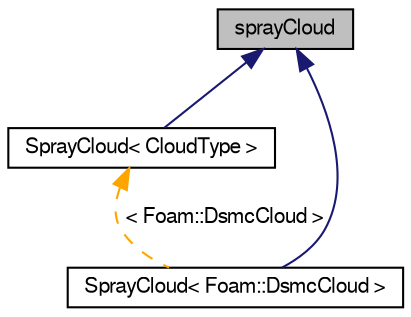 digraph "sprayCloud"
{
  bgcolor="transparent";
  edge [fontname="FreeSans",fontsize="10",labelfontname="FreeSans",labelfontsize="10"];
  node [fontname="FreeSans",fontsize="10",shape=record];
  Node0 [label="sprayCloud",height=0.2,width=0.4,color="black", fillcolor="grey75", style="filled", fontcolor="black"];
  Node0 -> Node1 [dir="back",color="midnightblue",fontsize="10",style="solid",fontname="FreeSans"];
  Node1 [label="SprayCloud\< CloudType \>",height=0.2,width=0.4,color="black",URL="$a24530.html",tooltip="Templated base class for spray cloud. "];
  Node1 -> Node2 [dir="back",color="orange",fontsize="10",style="dashed",label=" \< Foam::DsmcCloud \>" ,fontname="FreeSans"];
  Node2 [label="SprayCloud\< Foam::DsmcCloud \>",height=0.2,width=0.4,color="black",URL="$a24530.html"];
  Node0 -> Node2 [dir="back",color="midnightblue",fontsize="10",style="solid",fontname="FreeSans"];
}
